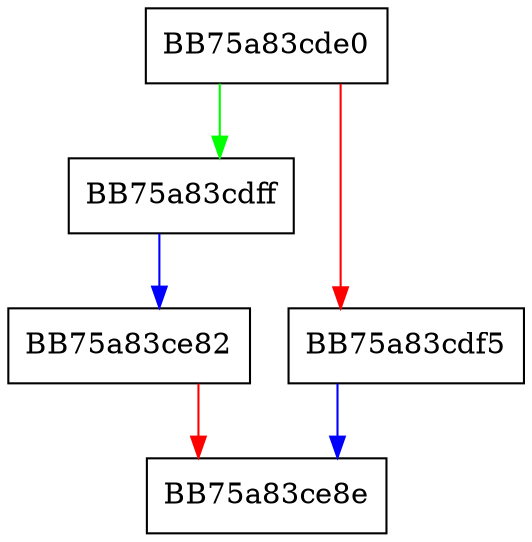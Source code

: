 digraph AttachHandler {
  node [shape="box"];
  graph [splines=ortho];
  BB75a83cde0 -> BB75a83cdff [color="green"];
  BB75a83cde0 -> BB75a83cdf5 [color="red"];
  BB75a83cdf5 -> BB75a83ce8e [color="blue"];
  BB75a83cdff -> BB75a83ce82 [color="blue"];
  BB75a83ce82 -> BB75a83ce8e [color="red"];
}